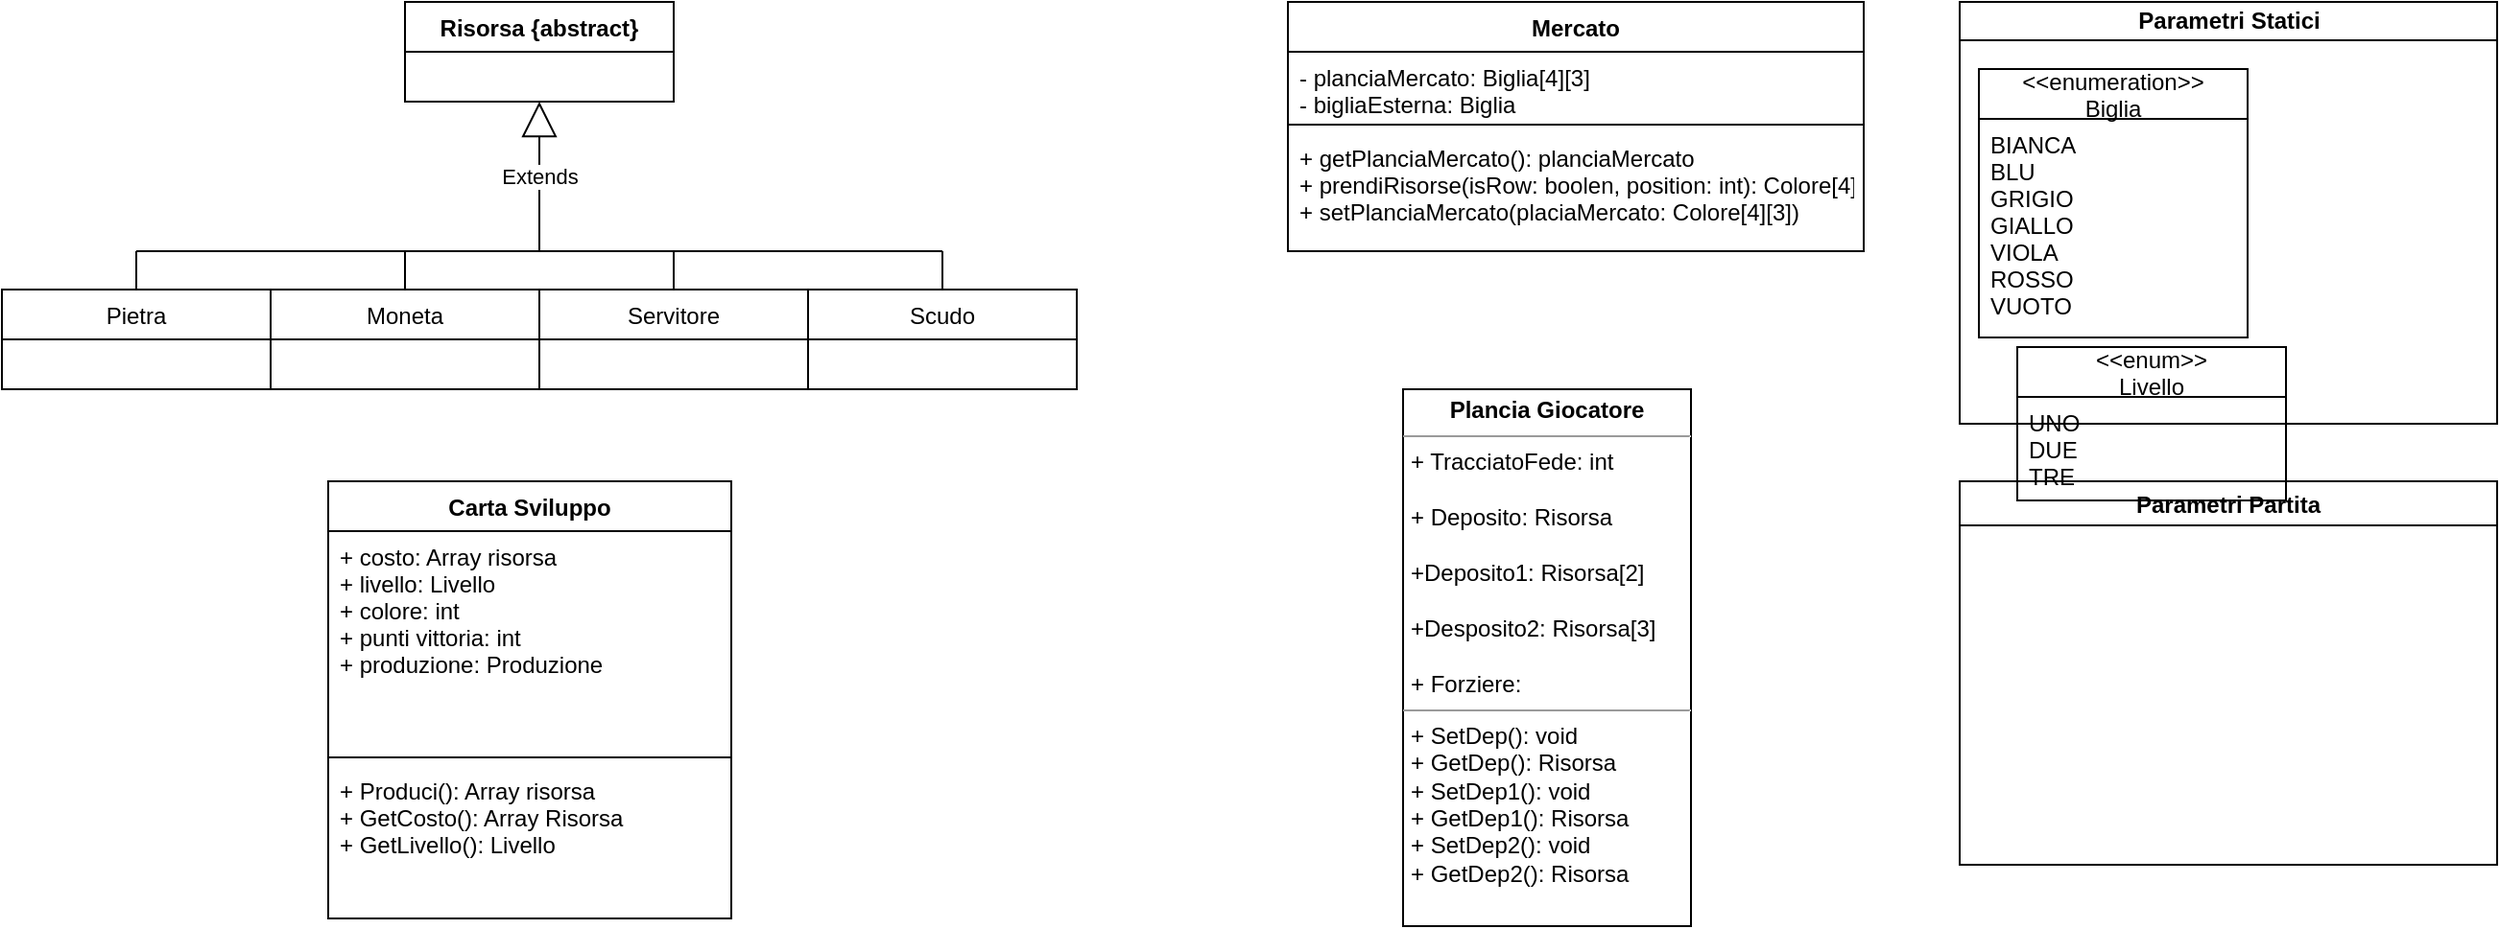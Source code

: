 <mxfile version="14.4.8" type="github">
  <diagram id="C5RBs43oDa-KdzZeNtuy" name="Page-1">
    <mxGraphModel dx="2249" dy="762" grid="1" gridSize="10" guides="1" tooltips="1" connect="1" arrows="1" fold="1" page="1" pageScale="1" pageWidth="827" pageHeight="1169" math="0" shadow="0">
      <root>
        <mxCell id="WIyWlLk6GJQsqaUBKTNV-0" />
        <mxCell id="WIyWlLk6GJQsqaUBKTNV-1" parent="WIyWlLk6GJQsqaUBKTNV-0" />
        <mxCell id="zkfFHV4jXpPFQw0GAbJ--0" value="Mercato" style="swimlane;fontStyle=1;align=center;verticalAlign=top;childLayout=stackLayout;horizontal=1;startSize=26;horizontalStack=0;resizeParent=1;resizeLast=0;collapsible=1;marginBottom=0;rounded=0;shadow=0;strokeWidth=1;" parent="WIyWlLk6GJQsqaUBKTNV-1" vertex="1">
          <mxGeometry x="250" y="70" width="300" height="130" as="geometry">
            <mxRectangle x="220" y="120" width="160" height="26" as="alternateBounds" />
          </mxGeometry>
        </mxCell>
        <mxCell id="zkfFHV4jXpPFQw0GAbJ--1" value="- planciaMercato: Biglia[4][3]&#xa;- bigliaEsterna: Biglia" style="text;align=left;verticalAlign=top;spacingLeft=4;spacingRight=4;overflow=hidden;rotatable=0;points=[[0,0.5],[1,0.5]];portConstraint=eastwest;" parent="zkfFHV4jXpPFQw0GAbJ--0" vertex="1">
          <mxGeometry y="26" width="300" height="34" as="geometry" />
        </mxCell>
        <mxCell id="zkfFHV4jXpPFQw0GAbJ--4" value="" style="line;html=1;strokeWidth=1;align=left;verticalAlign=middle;spacingTop=-1;spacingLeft=3;spacingRight=3;rotatable=0;labelPosition=right;points=[];portConstraint=eastwest;" parent="zkfFHV4jXpPFQw0GAbJ--0" vertex="1">
          <mxGeometry y="60" width="300" height="8" as="geometry" />
        </mxCell>
        <mxCell id="zkfFHV4jXpPFQw0GAbJ--5" value="+ getPlanciaMercato(): planciaMercato&#xa;+ prendiRisorse(isRow: boolen, position: int): Colore[4]&#xa;+ setPlanciaMercato(placiaMercato: Colore[4][3])" style="text;align=left;verticalAlign=top;spacingLeft=4;spacingRight=4;overflow=hidden;rotatable=0;points=[[0,0.5],[1,0.5]];portConstraint=eastwest;" parent="zkfFHV4jXpPFQw0GAbJ--0" vertex="1">
          <mxGeometry y="68" width="300" height="62" as="geometry" />
        </mxCell>
        <mxCell id="3G_JpGnnki6wpbxw6Dh9-0" value="&lt;p style=&quot;margin: 0px ; margin-top: 4px ; text-align: center&quot;&gt;&lt;b&gt;Plancia Giocatore&lt;/b&gt;&lt;/p&gt;&lt;hr size=&quot;1&quot;&gt;&lt;p style=&quot;margin: 0px ; margin-left: 4px&quot;&gt;+ TracciatoFede: int&lt;/p&gt;&lt;p style=&quot;margin: 0px ; margin-left: 4px&quot;&gt;&lt;br&gt;&lt;/p&gt;&lt;p style=&quot;margin: 0px ; margin-left: 4px&quot;&gt;+ Deposito: Risorsa&lt;/p&gt;&lt;p style=&quot;margin: 0px ; margin-left: 4px&quot;&gt;&lt;br&gt;&lt;/p&gt;&lt;p style=&quot;margin: 0px ; margin-left: 4px&quot;&gt;+Deposito1: Risorsa[2]&lt;/p&gt;&lt;p style=&quot;margin: 0px ; margin-left: 4px&quot;&gt;&lt;br&gt;&lt;/p&gt;&lt;p style=&quot;margin: 0px ; margin-left: 4px&quot;&gt;+Desposito2: Risorsa[3]&lt;/p&gt;&lt;p style=&quot;margin: 0px ; margin-left: 4px&quot;&gt;&lt;br&gt;&lt;/p&gt;&lt;p style=&quot;margin: 0px ; margin-left: 4px&quot;&gt;+ Forziere:&lt;/p&gt;&lt;hr size=&quot;1&quot;&gt;&lt;p style=&quot;margin: 0px ; margin-left: 4px&quot;&gt;+ SetDep(): void&lt;/p&gt;&lt;p style=&quot;margin: 0px ; margin-left: 4px&quot;&gt;+ GetDep(): Risorsa&lt;/p&gt;&lt;p style=&quot;margin: 0px 0px 0px 4px&quot;&gt;+ SetDep1(): void&lt;/p&gt;&lt;p style=&quot;margin: 0px 0px 0px 4px&quot;&gt;+ GetDep1(): Risorsa&lt;/p&gt;&lt;p style=&quot;margin: 0px 0px 0px 4px&quot;&gt;+ SetDep2(): void&lt;/p&gt;&lt;p style=&quot;margin: 0px 0px 0px 4px&quot;&gt;+ GetDep2(): Risorsa&lt;/p&gt;" style="verticalAlign=top;align=left;overflow=fill;fontSize=12;fontFamily=Helvetica;html=1;" parent="WIyWlLk6GJQsqaUBKTNV-1" vertex="1">
          <mxGeometry x="310" y="272" width="150" height="280" as="geometry" />
        </mxCell>
        <mxCell id="yBSryTIjgCuIUiby8R88-0" value="Carta Sviluppo" style="swimlane;fontStyle=1;align=center;verticalAlign=top;childLayout=stackLayout;horizontal=1;startSize=26;horizontalStack=0;resizeParent=1;resizeParentMax=0;resizeLast=0;collapsible=1;marginBottom=0;" parent="WIyWlLk6GJQsqaUBKTNV-1" vertex="1">
          <mxGeometry x="-250" y="320" width="210" height="228" as="geometry" />
        </mxCell>
        <mxCell id="yBSryTIjgCuIUiby8R88-1" value="+ costo: Array risorsa&#xa;+ livello: Livello&#xa;+ colore: int&#xa;+ punti vittoria: int&#xa;+ produzione: Produzione" style="text;strokeColor=none;fillColor=none;align=left;verticalAlign=top;spacingLeft=4;spacingRight=4;overflow=hidden;rotatable=0;points=[[0,0.5],[1,0.5]];portConstraint=eastwest;" parent="yBSryTIjgCuIUiby8R88-0" vertex="1">
          <mxGeometry y="26" width="210" height="114" as="geometry" />
        </mxCell>
        <mxCell id="yBSryTIjgCuIUiby8R88-2" value="" style="line;strokeWidth=1;fillColor=none;align=left;verticalAlign=middle;spacingTop=-1;spacingLeft=3;spacingRight=3;rotatable=0;labelPosition=right;points=[];portConstraint=eastwest;" parent="yBSryTIjgCuIUiby8R88-0" vertex="1">
          <mxGeometry y="140" width="210" height="8" as="geometry" />
        </mxCell>
        <mxCell id="yBSryTIjgCuIUiby8R88-3" value="+ Produci(): Array risorsa&#xa;+ GetCosto(): Array Risorsa&#xa;+ GetLivello(): Livello" style="text;strokeColor=none;fillColor=none;align=left;verticalAlign=top;spacingLeft=4;spacingRight=4;overflow=hidden;rotatable=0;points=[[0,0.5],[1,0.5]];portConstraint=eastwest;" parent="yBSryTIjgCuIUiby8R88-0" vertex="1">
          <mxGeometry y="148" width="210" height="80" as="geometry" />
        </mxCell>
        <mxCell id="MbP3674wT7ffMoFhGOLt-0" value="Risorsa {abstract}" style="swimlane;fontStyle=1;childLayout=stackLayout;horizontal=1;startSize=26;fillColor=none;horizontalStack=0;resizeParent=1;resizeParentMax=0;resizeLast=0;collapsible=1;marginBottom=0;" parent="WIyWlLk6GJQsqaUBKTNV-1" vertex="1">
          <mxGeometry x="-210" y="70" width="140" height="52" as="geometry" />
        </mxCell>
        <mxCell id="MbP3674wT7ffMoFhGOLt-4" value="Extends" style="endArrow=block;endSize=16;endFill=0;html=1;entryX=0.5;entryY=1;entryDx=0;entryDy=0;" parent="WIyWlLk6GJQsqaUBKTNV-1" target="MbP3674wT7ffMoFhGOLt-0" edge="1">
          <mxGeometry width="160" relative="1" as="geometry">
            <mxPoint x="-140" y="200" as="sourcePoint" />
            <mxPoint x="-40.5" y="120" as="targetPoint" />
            <mxPoint as="offset" />
          </mxGeometry>
        </mxCell>
        <mxCell id="MbP3674wT7ffMoFhGOLt-5" value="Pietra" style="swimlane;fontStyle=0;childLayout=stackLayout;horizontal=1;startSize=26;fillColor=none;horizontalStack=0;resizeParent=1;resizeParentMax=0;resizeLast=0;collapsible=1;marginBottom=0;" parent="WIyWlLk6GJQsqaUBKTNV-1" vertex="1">
          <mxGeometry x="-420" y="220" width="140" height="52" as="geometry" />
        </mxCell>
        <mxCell id="MbP3674wT7ffMoFhGOLt-9" value="Scudo" style="swimlane;fontStyle=0;childLayout=stackLayout;horizontal=1;startSize=26;fillColor=none;horizontalStack=0;resizeParent=1;resizeParentMax=0;resizeLast=0;collapsible=1;marginBottom=0;" parent="WIyWlLk6GJQsqaUBKTNV-1" vertex="1">
          <mxGeometry y="220" width="140" height="52" as="geometry" />
        </mxCell>
        <mxCell id="MbP3674wT7ffMoFhGOLt-13" value="Servitore" style="swimlane;fontStyle=0;childLayout=stackLayout;horizontal=1;startSize=26;fillColor=none;horizontalStack=0;resizeParent=1;resizeParentMax=0;resizeLast=0;collapsible=1;marginBottom=0;" parent="WIyWlLk6GJQsqaUBKTNV-1" vertex="1">
          <mxGeometry x="-140" y="220" width="140" height="52" as="geometry" />
        </mxCell>
        <mxCell id="MbP3674wT7ffMoFhGOLt-17" value="Moneta" style="swimlane;fontStyle=0;childLayout=stackLayout;horizontal=1;startSize=26;fillColor=none;horizontalStack=0;resizeParent=1;resizeParentMax=0;resizeLast=0;collapsible=1;marginBottom=0;" parent="WIyWlLk6GJQsqaUBKTNV-1" vertex="1">
          <mxGeometry x="-280" y="220" width="140" height="52" as="geometry" />
        </mxCell>
        <mxCell id="MbP3674wT7ffMoFhGOLt-22" value="" style="endArrow=none;html=1;" parent="WIyWlLk6GJQsqaUBKTNV-1" edge="1">
          <mxGeometry width="50" height="50" relative="1" as="geometry">
            <mxPoint x="-350" y="200" as="sourcePoint" />
            <mxPoint x="70" y="200" as="targetPoint" />
          </mxGeometry>
        </mxCell>
        <mxCell id="MbP3674wT7ffMoFhGOLt-23" value="" style="endArrow=none;html=1;" parent="WIyWlLk6GJQsqaUBKTNV-1" edge="1">
          <mxGeometry width="50" height="50" relative="1" as="geometry">
            <mxPoint x="70" y="220" as="sourcePoint" />
            <mxPoint x="70" y="200" as="targetPoint" />
          </mxGeometry>
        </mxCell>
        <mxCell id="MbP3674wT7ffMoFhGOLt-24" value="" style="endArrow=none;html=1;entryX=0.5;entryY=0;entryDx=0;entryDy=0;" parent="WIyWlLk6GJQsqaUBKTNV-1" target="MbP3674wT7ffMoFhGOLt-13" edge="1">
          <mxGeometry width="50" height="50" relative="1" as="geometry">
            <mxPoint x="-70" y="200" as="sourcePoint" />
            <mxPoint x="80" y="210" as="targetPoint" />
          </mxGeometry>
        </mxCell>
        <mxCell id="MbP3674wT7ffMoFhGOLt-25" value="" style="endArrow=none;html=1;exitX=0.5;exitY=0;exitDx=0;exitDy=0;" parent="WIyWlLk6GJQsqaUBKTNV-1" edge="1" source="MbP3674wT7ffMoFhGOLt-17">
          <mxGeometry width="50" height="50" relative="1" as="geometry">
            <mxPoint x="-210.5" y="220" as="sourcePoint" />
            <mxPoint x="-210" y="200" as="targetPoint" />
          </mxGeometry>
        </mxCell>
        <mxCell id="MbP3674wT7ffMoFhGOLt-26" value="" style="endArrow=none;html=1;exitX=0.5;exitY=0;exitDx=0;exitDy=0;" parent="WIyWlLk6GJQsqaUBKTNV-1" edge="1" source="MbP3674wT7ffMoFhGOLt-5">
          <mxGeometry width="50" height="50" relative="1" as="geometry">
            <mxPoint x="-350.5" y="220" as="sourcePoint" />
            <mxPoint x="-350" y="200" as="targetPoint" />
          </mxGeometry>
        </mxCell>
        <mxCell id="35oZMmhd7yD35cJpi1J_-1" value="Parametri Statici" style="swimlane;html=1;startSize=20;horizontal=1;containerType=tree;newEdgeStyle={&quot;edgeStyle&quot;:&quot;elbowEdgeStyle&quot;,&quot;startArrow&quot;:&quot;none&quot;,&quot;endArrow&quot;:&quot;none&quot;};strokeColor=#000000;" vertex="1" parent="WIyWlLk6GJQsqaUBKTNV-1">
          <mxGeometry x="600" y="70" width="280" height="220" as="geometry" />
        </mxCell>
        <mxCell id="NfzXFvAN2sLwhFyiHCVM-0" value="&lt;&lt;enumeration&gt;&gt;&#xa;Biglia" style="swimlane;fontStyle=0;childLayout=stackLayout;horizontal=1;startSize=26;fillColor=none;horizontalStack=0;resizeParent=1;resizeParentMax=0;resizeLast=0;collapsible=1;marginBottom=0;" parent="35oZMmhd7yD35cJpi1J_-1" vertex="1">
          <mxGeometry x="10" y="35" width="140" height="140" as="geometry" />
        </mxCell>
        <mxCell id="NfzXFvAN2sLwhFyiHCVM-3" value="BIANCA&#xa;BLU&#xa;GRIGIO&#xa;GIALLO&#xa;VIOLA&#xa;ROSSO&#xa;VUOTO" style="text;strokeColor=none;fillColor=none;align=left;verticalAlign=top;spacingLeft=4;spacingRight=4;overflow=hidden;rotatable=0;points=[[0,0.5],[1,0.5]];portConstraint=eastwest;" parent="NfzXFvAN2sLwhFyiHCVM-0" vertex="1">
          <mxGeometry y="26" width="140" height="114" as="geometry" />
        </mxCell>
        <mxCell id="35oZMmhd7yD35cJpi1J_-7" value="Parametri Partita" style="swimlane;strokeColor=#000000;" vertex="1" parent="WIyWlLk6GJQsqaUBKTNV-1">
          <mxGeometry x="600" y="320" width="280" height="200" as="geometry" />
        </mxCell>
        <mxCell id="6qONtpnG5qTaz_-XZDPJ-0" value="&lt;&lt;enum&gt;&gt;&#xa;Livello" style="swimlane;fontStyle=0;childLayout=stackLayout;horizontal=1;startSize=26;fillColor=none;horizontalStack=0;resizeParent=1;resizeParentMax=0;resizeLast=0;collapsible=1;marginBottom=0;" vertex="1" parent="WIyWlLk6GJQsqaUBKTNV-1">
          <mxGeometry x="630" y="250" width="140" height="80" as="geometry" />
        </mxCell>
        <mxCell id="6qONtpnG5qTaz_-XZDPJ-2" value="UNO&#xa;DUE&#xa;TRE" style="text;strokeColor=none;fillColor=none;align=left;verticalAlign=top;spacingLeft=4;spacingRight=4;overflow=hidden;rotatable=0;points=[[0,0.5],[1,0.5]];portConstraint=eastwest;" vertex="1" parent="6qONtpnG5qTaz_-XZDPJ-0">
          <mxGeometry y="26" width="140" height="54" as="geometry" />
        </mxCell>
      </root>
    </mxGraphModel>
  </diagram>
</mxfile>
